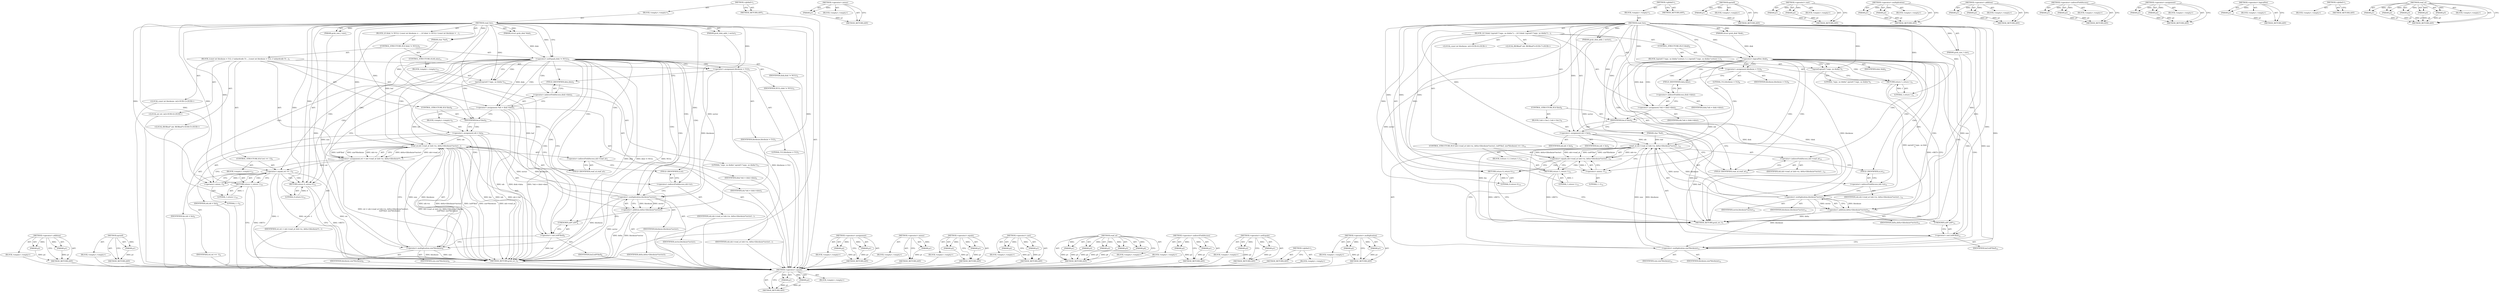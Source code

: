 digraph "read_at" {
vulnerable_124 [label=<(METHOD,&lt;operator&gt;.addition)>];
vulnerable_125 [label=<(PARAM,p1)>];
vulnerable_126 [label=<(PARAM,p2)>];
vulnerable_127 [label=<(BLOCK,&lt;empty&gt;,&lt;empty&gt;)>];
vulnerable_128 [label=<(METHOD_RETURN,ANY)>];
vulnerable_148 [label=<(METHOD,eprintf)>];
vulnerable_149 [label=<(PARAM,p1)>];
vulnerable_150 [label=<(BLOCK,&lt;empty&gt;,&lt;empty&gt;)>];
vulnerable_151 [label=<(METHOD_RETURN,ANY)>];
vulnerable_6 [label=<(METHOD,&lt;global&gt;)<SUB>1</SUB>>];
vulnerable_7 [label=<(BLOCK,&lt;empty&gt;,&lt;empty&gt;)<SUB>1</SUB>>];
vulnerable_8 [label=<(METHOD,read_foo)<SUB>1</SUB>>];
vulnerable_9 [label=<(PARAM,struct grub_disk *disk)<SUB>1</SUB>>];
vulnerable_10 [label=<(PARAM,grub_disk_addr_t sector)<SUB>1</SUB>>];
vulnerable_11 [label=<(PARAM,grub_size_t size)<SUB>1</SUB>>];
vulnerable_12 [label=<(PARAM,char *buf)<SUB>1</SUB>>];
vulnerable_13 [label=<(BLOCK,{
	if (disk != NULL) {
		const int blocksize = ...,{
	if (disk != NULL) {
		const int blocksize = ...)<SUB>1</SUB>>];
vulnerable_14 [label=<(CONTROL_STRUCTURE,IF,if (disk != NULL))<SUB>2</SUB>>];
vulnerable_15 [label=<(&lt;operator&gt;.notEquals,disk != NULL)<SUB>2</SUB>>];
vulnerable_16 [label=<(IDENTIFIER,disk,disk != NULL)<SUB>2</SUB>>];
vulnerable_17 [label=<(IDENTIFIER,NULL,disk != NULL)<SUB>2</SUB>>];
vulnerable_18 [label=<(BLOCK,{
		const int blocksize = 512; // unhardcode 51...,{
		const int blocksize = 512; // unhardcode 51...)<SUB>2</SUB>>];
vulnerable_19 [label="<(LOCAL,const int blocksize: int)<SUB>3</SUB>>"];
vulnerable_20 [label=<(&lt;operator&gt;.assignment,blocksize = 512)<SUB>3</SUB>>];
vulnerable_21 [label=<(IDENTIFIER,blocksize,blocksize = 512)<SUB>3</SUB>>];
vulnerable_22 [label=<(LITERAL,512,blocksize = 512)<SUB>3</SUB>>];
vulnerable_23 [label="<(LOCAL,int ret: int)<SUB>4</SUB>>"];
vulnerable_24 [label="<(LOCAL,RIOBind* iob: RIOBind*)<SUB>5</SUB>>"];
vulnerable_25 [label=<(&lt;operator&gt;.assignment,*iob = disk-&gt;data)<SUB>5</SUB>>];
vulnerable_26 [label=<(IDENTIFIER,iob,*iob = disk-&gt;data)<SUB>5</SUB>>];
vulnerable_27 [label=<(&lt;operator&gt;.indirectFieldAccess,disk-&gt;data)<SUB>5</SUB>>];
vulnerable_28 [label=<(IDENTIFIER,disk,*iob = disk-&gt;data)<SUB>5</SUB>>];
vulnerable_29 [label=<(FIELD_IDENTIFIER,data,data)<SUB>5</SUB>>];
vulnerable_30 [label=<(CONTROL_STRUCTURE,IF,if (bio))<SUB>6</SUB>>];
vulnerable_31 [label=<(IDENTIFIER,bio,if (bio))<SUB>6</SUB>>];
vulnerable_32 [label=<(BLOCK,&lt;empty&gt;,&lt;empty&gt;)<SUB>6</SUB>>];
vulnerable_33 [label=<(&lt;operator&gt;.assignment,iob = bio)<SUB>6</SUB>>];
vulnerable_34 [label=<(IDENTIFIER,iob,iob = bio)<SUB>6</SUB>>];
vulnerable_35 [label=<(IDENTIFIER,bio,iob = bio)<SUB>6</SUB>>];
vulnerable_36 [label=<(&lt;operator&gt;.assignment,ret = iob-&gt;read_at (iob-&gt;io, delta+(blocksize*s...)<SUB>7</SUB>>];
vulnerable_37 [label=<(IDENTIFIER,ret,ret = iob-&gt;read_at (iob-&gt;io, delta+(blocksize*s...)<SUB>7</SUB>>];
vulnerable_38 [label=<(read_at,iob-&gt;read_at (iob-&gt;io, delta+(blocksize*sector)...)<SUB>7</SUB>>];
vulnerable_39 [label=<(&lt;operator&gt;.indirectFieldAccess,iob-&gt;read_at)<SUB>7</SUB>>];
vulnerable_40 [label=<(IDENTIFIER,iob,iob-&gt;read_at (iob-&gt;io, delta+(blocksize*sector)...)<SUB>7</SUB>>];
vulnerable_41 [label=<(FIELD_IDENTIFIER,read_at,read_at)<SUB>7</SUB>>];
vulnerable_42 [label=<(&lt;operator&gt;.indirectFieldAccess,iob-&gt;io)<SUB>7</SUB>>];
vulnerable_43 [label=<(IDENTIFIER,iob,iob-&gt;read_at (iob-&gt;io, delta+(blocksize*sector)...)<SUB>7</SUB>>];
vulnerable_44 [label=<(FIELD_IDENTIFIER,io,io)<SUB>7</SUB>>];
vulnerable_45 [label=<(&lt;operator&gt;.addition,delta+(blocksize*sector))<SUB>7</SUB>>];
vulnerable_46 [label=<(IDENTIFIER,delta,delta+(blocksize*sector))<SUB>7</SUB>>];
vulnerable_47 [label=<(&lt;operator&gt;.multiplication,blocksize*sector)<SUB>7</SUB>>];
vulnerable_48 [label=<(IDENTIFIER,blocksize,blocksize*sector)<SUB>7</SUB>>];
vulnerable_49 [label=<(IDENTIFIER,sector,blocksize*sector)<SUB>7</SUB>>];
vulnerable_50 [label=<(&lt;operator&gt;.cast,(ut8*)buf)<SUB>8</SUB>>];
vulnerable_51 [label=<(UNKNOWN,ut8*,ut8*)<SUB>8</SUB>>];
vulnerable_52 [label=<(IDENTIFIER,buf,(ut8*)buf)<SUB>8</SUB>>];
vulnerable_53 [label=<(&lt;operator&gt;.multiplication,size*blocksize)<SUB>8</SUB>>];
vulnerable_54 [label=<(IDENTIFIER,size,size*blocksize)<SUB>8</SUB>>];
vulnerable_55 [label=<(IDENTIFIER,blocksize,size*blocksize)<SUB>8</SUB>>];
vulnerable_56 [label=<(CONTROL_STRUCTURE,IF,if (ret == -1))<SUB>9</SUB>>];
vulnerable_57 [label=<(&lt;operator&gt;.equals,ret == -1)<SUB>9</SUB>>];
vulnerable_58 [label=<(IDENTIFIER,ret,ret == -1)<SUB>9</SUB>>];
vulnerable_59 [label=<(&lt;operator&gt;.minus,-1)<SUB>9</SUB>>];
vulnerable_60 [label=<(LITERAL,1,-1)<SUB>9</SUB>>];
vulnerable_61 [label=<(BLOCK,&lt;empty&gt;,&lt;empty&gt;)<SUB>10</SUB>>];
vulnerable_62 [label=<(RETURN,return 1;,return 1;)<SUB>10</SUB>>];
vulnerable_63 [label=<(LITERAL,1,return 1;)<SUB>10</SUB>>];
vulnerable_64 [label=<(CONTROL_STRUCTURE,ELSE,else)<SUB>11</SUB>>];
vulnerable_65 [label=<(BLOCK,&lt;empty&gt;,&lt;empty&gt;)<SUB>11</SUB>>];
vulnerable_66 [label=<(eprintf,eprintf (&quot;oops. no disk\n&quot;))<SUB>11</SUB>>];
vulnerable_67 [label=<(LITERAL,&quot;oops. no disk\n&quot;,eprintf (&quot;oops. no disk\n&quot;))<SUB>11</SUB>>];
vulnerable_68 [label=<(RETURN,return 0;,return 0;)<SUB>12</SUB>>];
vulnerable_69 [label=<(LITERAL,0,return 0;)<SUB>12</SUB>>];
vulnerable_70 [label=<(METHOD_RETURN,grub_err_t)<SUB>1</SUB>>];
vulnerable_72 [label=<(METHOD_RETURN,ANY)<SUB>1</SUB>>];
vulnerable_106 [label=<(METHOD,&lt;operator&gt;.assignment)>];
vulnerable_107 [label=<(PARAM,p1)>];
vulnerable_108 [label=<(PARAM,p2)>];
vulnerable_109 [label=<(BLOCK,&lt;empty&gt;,&lt;empty&gt;)>];
vulnerable_110 [label=<(METHOD_RETURN,ANY)>];
vulnerable_144 [label=<(METHOD,&lt;operator&gt;.minus)>];
vulnerable_145 [label=<(PARAM,p1)>];
vulnerable_146 [label=<(BLOCK,&lt;empty&gt;,&lt;empty&gt;)>];
vulnerable_147 [label=<(METHOD_RETURN,ANY)>];
vulnerable_139 [label=<(METHOD,&lt;operator&gt;.equals)>];
vulnerable_140 [label=<(PARAM,p1)>];
vulnerable_141 [label=<(PARAM,p2)>];
vulnerable_142 [label=<(BLOCK,&lt;empty&gt;,&lt;empty&gt;)>];
vulnerable_143 [label=<(METHOD_RETURN,ANY)>];
vulnerable_134 [label=<(METHOD,&lt;operator&gt;.cast)>];
vulnerable_135 [label=<(PARAM,p1)>];
vulnerable_136 [label=<(PARAM,p2)>];
vulnerable_137 [label=<(BLOCK,&lt;empty&gt;,&lt;empty&gt;)>];
vulnerable_138 [label=<(METHOD_RETURN,ANY)>];
vulnerable_116 [label=<(METHOD,read_at)>];
vulnerable_117 [label=<(PARAM,p1)>];
vulnerable_118 [label=<(PARAM,p2)>];
vulnerable_119 [label=<(PARAM,p3)>];
vulnerable_120 [label=<(PARAM,p4)>];
vulnerable_121 [label=<(PARAM,p5)>];
vulnerable_122 [label=<(BLOCK,&lt;empty&gt;,&lt;empty&gt;)>];
vulnerable_123 [label=<(METHOD_RETURN,ANY)>];
vulnerable_111 [label=<(METHOD,&lt;operator&gt;.indirectFieldAccess)>];
vulnerable_112 [label=<(PARAM,p1)>];
vulnerable_113 [label=<(PARAM,p2)>];
vulnerable_114 [label=<(BLOCK,&lt;empty&gt;,&lt;empty&gt;)>];
vulnerable_115 [label=<(METHOD_RETURN,ANY)>];
vulnerable_101 [label=<(METHOD,&lt;operator&gt;.notEquals)>];
vulnerable_102 [label=<(PARAM,p1)>];
vulnerable_103 [label=<(PARAM,p2)>];
vulnerable_104 [label=<(BLOCK,&lt;empty&gt;,&lt;empty&gt;)>];
vulnerable_105 [label=<(METHOD_RETURN,ANY)>];
vulnerable_95 [label=<(METHOD,&lt;global&gt;)<SUB>1</SUB>>];
vulnerable_96 [label=<(BLOCK,&lt;empty&gt;,&lt;empty&gt;)>];
vulnerable_97 [label=<(METHOD_RETURN,ANY)>];
vulnerable_129 [label=<(METHOD,&lt;operator&gt;.multiplication)>];
vulnerable_130 [label=<(PARAM,p1)>];
vulnerable_131 [label=<(PARAM,p2)>];
vulnerable_132 [label=<(BLOCK,&lt;empty&gt;,&lt;empty&gt;)>];
vulnerable_133 [label=<(METHOD_RETURN,ANY)>];
fixed_114 [label=<(METHOD,&lt;operator&gt;.equals)>];
fixed_115 [label=<(PARAM,p1)>];
fixed_116 [label=<(PARAM,p2)>];
fixed_117 [label=<(BLOCK,&lt;empty&gt;,&lt;empty&gt;)>];
fixed_118 [label=<(METHOD_RETURN,ANY)>];
fixed_142 [label=<(METHOD,&lt;operator&gt;.minus)>];
fixed_143 [label=<(PARAM,p1)>];
fixed_144 [label=<(BLOCK,&lt;empty&gt;,&lt;empty&gt;)>];
fixed_145 [label=<(METHOD_RETURN,ANY)>];
fixed_6 [label=<(METHOD,&lt;global&gt;)<SUB>1</SUB>>];
fixed_7 [label=<(BLOCK,&lt;empty&gt;,&lt;empty&gt;)<SUB>1</SUB>>];
fixed_8 [label=<(METHOD,read_foo)<SUB>1</SUB>>];
fixed_9 [label=<(PARAM,struct grub_disk *disk)<SUB>1</SUB>>];
fixed_10 [label=<(PARAM,grub_disk_addr_t sector)<SUB>1</SUB>>];
fixed_11 [label=<(PARAM,grub_size_t size)<SUB>1</SUB>>];
fixed_12 [label=<(PARAM,char *buf)<SUB>1</SUB>>];
fixed_13 [label=<(BLOCK,{
	if (!disk) {
		eprintf (&quot;oops. no disk\n&quot;);
...,{
	if (!disk) {
		eprintf (&quot;oops. no disk\n&quot;);
...)<SUB>1</SUB>>];
fixed_14 [label=<(CONTROL_STRUCTURE,IF,if (!disk))<SUB>2</SUB>>];
fixed_15 [label=<(&lt;operator&gt;.logicalNot,!disk)<SUB>2</SUB>>];
fixed_16 [label=<(IDENTIFIER,disk,!disk)<SUB>2</SUB>>];
fixed_17 [label=<(BLOCK,{
		eprintf (&quot;oops. no disk\n&quot;);
		return 1;
	},{
		eprintf (&quot;oops. no disk\n&quot;);
		return 1;
	})<SUB>2</SUB>>];
fixed_18 [label=<(eprintf,eprintf (&quot;oops. no disk\n&quot;))<SUB>3</SUB>>];
fixed_19 [label=<(LITERAL,&quot;oops. no disk\n&quot;,eprintf (&quot;oops. no disk\n&quot;))<SUB>3</SUB>>];
fixed_20 [label=<(RETURN,return 1;,return 1;)<SUB>4</SUB>>];
fixed_21 [label=<(LITERAL,1,return 1;)<SUB>4</SUB>>];
fixed_22 [label="<(LOCAL,const int blocksize: int)<SUB>6</SUB>>"];
fixed_23 [label=<(&lt;operator&gt;.assignment,blocksize = 512)<SUB>6</SUB>>];
fixed_24 [label=<(IDENTIFIER,blocksize,blocksize = 512)<SUB>6</SUB>>];
fixed_25 [label=<(LITERAL,512,blocksize = 512)<SUB>6</SUB>>];
fixed_26 [label="<(LOCAL,RIOBind* iob: RIOBind*)<SUB>7</SUB>>"];
fixed_27 [label=<(&lt;operator&gt;.assignment,*iob = disk-&gt;data)<SUB>7</SUB>>];
fixed_28 [label=<(IDENTIFIER,iob,*iob = disk-&gt;data)<SUB>7</SUB>>];
fixed_29 [label=<(&lt;operator&gt;.indirectFieldAccess,disk-&gt;data)<SUB>7</SUB>>];
fixed_30 [label=<(IDENTIFIER,disk,*iob = disk-&gt;data)<SUB>7</SUB>>];
fixed_31 [label=<(FIELD_IDENTIFIER,data,data)<SUB>7</SUB>>];
fixed_32 [label=<(CONTROL_STRUCTURE,IF,if (bio))<SUB>8</SUB>>];
fixed_33 [label=<(IDENTIFIER,bio,if (bio))<SUB>8</SUB>>];
fixed_34 [label=<(BLOCK,{
		iob = bio;
	},{
		iob = bio;
	})<SUB>8</SUB>>];
fixed_35 [label=<(&lt;operator&gt;.assignment,iob = bio)<SUB>9</SUB>>];
fixed_36 [label=<(IDENTIFIER,iob,iob = bio)<SUB>9</SUB>>];
fixed_37 [label=<(IDENTIFIER,bio,iob = bio)<SUB>9</SUB>>];
fixed_38 [label=<(CONTROL_STRUCTURE,IF,if (iob-&gt;read_at (iob-&gt;io, delta+(blocksize*sector), (ut8*)buf, size*blocksize) == -1))<SUB>12</SUB>>];
fixed_39 [label=<(&lt;operator&gt;.equals,iob-&gt;read_at (iob-&gt;io, delta+(blocksize*sector)...)<SUB>12</SUB>>];
fixed_40 [label=<(read_at,iob-&gt;read_at (iob-&gt;io, delta+(blocksize*sector)...)<SUB>12</SUB>>];
fixed_41 [label=<(&lt;operator&gt;.indirectFieldAccess,iob-&gt;read_at)<SUB>12</SUB>>];
fixed_42 [label=<(IDENTIFIER,iob,iob-&gt;read_at (iob-&gt;io, delta+(blocksize*sector)...)<SUB>12</SUB>>];
fixed_43 [label=<(FIELD_IDENTIFIER,read_at,read_at)<SUB>12</SUB>>];
fixed_44 [label=<(&lt;operator&gt;.indirectFieldAccess,iob-&gt;io)<SUB>12</SUB>>];
fixed_45 [label=<(IDENTIFIER,iob,iob-&gt;read_at (iob-&gt;io, delta+(blocksize*sector)...)<SUB>12</SUB>>];
fixed_46 [label=<(FIELD_IDENTIFIER,io,io)<SUB>12</SUB>>];
fixed_47 [label=<(&lt;operator&gt;.addition,delta+(blocksize*sector))<SUB>12</SUB>>];
fixed_48 [label=<(IDENTIFIER,delta,delta+(blocksize*sector))<SUB>12</SUB>>];
fixed_49 [label=<(&lt;operator&gt;.multiplication,blocksize*sector)<SUB>12</SUB>>];
fixed_50 [label=<(IDENTIFIER,blocksize,blocksize*sector)<SUB>12</SUB>>];
fixed_51 [label=<(IDENTIFIER,sector,blocksize*sector)<SUB>12</SUB>>];
fixed_52 [label=<(&lt;operator&gt;.cast,(ut8*)buf)<SUB>12</SUB>>];
fixed_53 [label=<(UNKNOWN,ut8*,ut8*)<SUB>12</SUB>>];
fixed_54 [label=<(IDENTIFIER,buf,(ut8*)buf)<SUB>12</SUB>>];
fixed_55 [label=<(&lt;operator&gt;.multiplication,size*blocksize)<SUB>12</SUB>>];
fixed_56 [label=<(IDENTIFIER,size,size*blocksize)<SUB>12</SUB>>];
fixed_57 [label=<(IDENTIFIER,blocksize,size*blocksize)<SUB>12</SUB>>];
fixed_58 [label=<(&lt;operator&gt;.minus,-1)<SUB>12</SUB>>];
fixed_59 [label=<(LITERAL,1,-1)<SUB>12</SUB>>];
fixed_60 [label=<(BLOCK,{
		return 1;
	},{
		return 1;
	})<SUB>12</SUB>>];
fixed_61 [label=<(RETURN,return 1;,return 1;)<SUB>13</SUB>>];
fixed_62 [label=<(LITERAL,1,return 1;)<SUB>13</SUB>>];
fixed_63 [label=<(RETURN,return 0;,return 0;)<SUB>15</SUB>>];
fixed_64 [label=<(LITERAL,0,return 0;)<SUB>15</SUB>>];
fixed_65 [label=<(METHOD_RETURN,grub_err_t)<SUB>1</SUB>>];
fixed_67 [label=<(METHOD_RETURN,ANY)<SUB>1</SUB>>];
fixed_100 [label=<(METHOD,eprintf)>];
fixed_101 [label=<(PARAM,p1)>];
fixed_102 [label=<(BLOCK,&lt;empty&gt;,&lt;empty&gt;)>];
fixed_103 [label=<(METHOD_RETURN,ANY)>];
fixed_137 [label=<(METHOD,&lt;operator&gt;.cast)>];
fixed_138 [label=<(PARAM,p1)>];
fixed_139 [label=<(PARAM,p2)>];
fixed_140 [label=<(BLOCK,&lt;empty&gt;,&lt;empty&gt;)>];
fixed_141 [label=<(METHOD_RETURN,ANY)>];
fixed_132 [label=<(METHOD,&lt;operator&gt;.multiplication)>];
fixed_133 [label=<(PARAM,p1)>];
fixed_134 [label=<(PARAM,p2)>];
fixed_135 [label=<(BLOCK,&lt;empty&gt;,&lt;empty&gt;)>];
fixed_136 [label=<(METHOD_RETURN,ANY)>];
fixed_127 [label=<(METHOD,&lt;operator&gt;.addition)>];
fixed_128 [label=<(PARAM,p1)>];
fixed_129 [label=<(PARAM,p2)>];
fixed_130 [label=<(BLOCK,&lt;empty&gt;,&lt;empty&gt;)>];
fixed_131 [label=<(METHOD_RETURN,ANY)>];
fixed_109 [label=<(METHOD,&lt;operator&gt;.indirectFieldAccess)>];
fixed_110 [label=<(PARAM,p1)>];
fixed_111 [label=<(PARAM,p2)>];
fixed_112 [label=<(BLOCK,&lt;empty&gt;,&lt;empty&gt;)>];
fixed_113 [label=<(METHOD_RETURN,ANY)>];
fixed_104 [label=<(METHOD,&lt;operator&gt;.assignment)>];
fixed_105 [label=<(PARAM,p1)>];
fixed_106 [label=<(PARAM,p2)>];
fixed_107 [label=<(BLOCK,&lt;empty&gt;,&lt;empty&gt;)>];
fixed_108 [label=<(METHOD_RETURN,ANY)>];
fixed_96 [label=<(METHOD,&lt;operator&gt;.logicalNot)>];
fixed_97 [label=<(PARAM,p1)>];
fixed_98 [label=<(BLOCK,&lt;empty&gt;,&lt;empty&gt;)>];
fixed_99 [label=<(METHOD_RETURN,ANY)>];
fixed_90 [label=<(METHOD,&lt;global&gt;)<SUB>1</SUB>>];
fixed_91 [label=<(BLOCK,&lt;empty&gt;,&lt;empty&gt;)>];
fixed_92 [label=<(METHOD_RETURN,ANY)>];
fixed_119 [label=<(METHOD,read_at)>];
fixed_120 [label=<(PARAM,p1)>];
fixed_121 [label=<(PARAM,p2)>];
fixed_122 [label=<(PARAM,p3)>];
fixed_123 [label=<(PARAM,p4)>];
fixed_124 [label=<(PARAM,p5)>];
fixed_125 [label=<(BLOCK,&lt;empty&gt;,&lt;empty&gt;)>];
fixed_126 [label=<(METHOD_RETURN,ANY)>];
vulnerable_124 -> vulnerable_125  [key=0, label="AST: "];
vulnerable_124 -> vulnerable_125  [key=1, label="DDG: "];
vulnerable_124 -> vulnerable_127  [key=0, label="AST: "];
vulnerable_124 -> vulnerable_126  [key=0, label="AST: "];
vulnerable_124 -> vulnerable_126  [key=1, label="DDG: "];
vulnerable_124 -> vulnerable_128  [key=0, label="AST: "];
vulnerable_124 -> vulnerable_128  [key=1, label="CFG: "];
vulnerable_125 -> vulnerable_128  [key=0, label="DDG: p1"];
vulnerable_126 -> vulnerable_128  [key=0, label="DDG: p2"];
vulnerable_127 -> fixed_114  [key=0];
vulnerable_128 -> fixed_114  [key=0];
vulnerable_148 -> vulnerable_149  [key=0, label="AST: "];
vulnerable_148 -> vulnerable_149  [key=1, label="DDG: "];
vulnerable_148 -> vulnerable_150  [key=0, label="AST: "];
vulnerable_148 -> vulnerable_151  [key=0, label="AST: "];
vulnerable_148 -> vulnerable_151  [key=1, label="CFG: "];
vulnerable_149 -> vulnerable_151  [key=0, label="DDG: p1"];
vulnerable_150 -> fixed_114  [key=0];
vulnerable_151 -> fixed_114  [key=0];
vulnerable_6 -> vulnerable_7  [key=0, label="AST: "];
vulnerable_6 -> vulnerable_72  [key=0, label="AST: "];
vulnerable_6 -> vulnerable_72  [key=1, label="CFG: "];
vulnerable_7 -> vulnerable_8  [key=0, label="AST: "];
vulnerable_8 -> vulnerable_9  [key=0, label="AST: "];
vulnerable_8 -> vulnerable_9  [key=1, label="DDG: "];
vulnerable_8 -> vulnerable_10  [key=0, label="AST: "];
vulnerable_8 -> vulnerable_10  [key=1, label="DDG: "];
vulnerable_8 -> vulnerable_11  [key=0, label="AST: "];
vulnerable_8 -> vulnerable_11  [key=1, label="DDG: "];
vulnerable_8 -> vulnerable_12  [key=0, label="AST: "];
vulnerable_8 -> vulnerable_12  [key=1, label="DDG: "];
vulnerable_8 -> vulnerable_13  [key=0, label="AST: "];
vulnerable_8 -> vulnerable_70  [key=0, label="AST: "];
vulnerable_8 -> vulnerable_15  [key=0, label="CFG: "];
vulnerable_8 -> vulnerable_15  [key=1, label="DDG: "];
vulnerable_8 -> vulnerable_68  [key=0, label="DDG: "];
vulnerable_8 -> vulnerable_69  [key=0, label="DDG: "];
vulnerable_8 -> vulnerable_20  [key=0, label="DDG: "];
vulnerable_8 -> vulnerable_31  [key=0, label="DDG: "];
vulnerable_8 -> vulnerable_33  [key=0, label="DDG: "];
vulnerable_8 -> vulnerable_38  [key=0, label="DDG: "];
vulnerable_8 -> vulnerable_57  [key=0, label="DDG: "];
vulnerable_8 -> vulnerable_62  [key=0, label="DDG: "];
vulnerable_8 -> vulnerable_66  [key=0, label="DDG: "];
vulnerable_8 -> vulnerable_45  [key=0, label="DDG: "];
vulnerable_8 -> vulnerable_50  [key=0, label="DDG: "];
vulnerable_8 -> vulnerable_53  [key=0, label="DDG: "];
vulnerable_8 -> vulnerable_59  [key=0, label="DDG: "];
vulnerable_8 -> vulnerable_63  [key=0, label="DDG: "];
vulnerable_8 -> vulnerable_47  [key=0, label="DDG: "];
vulnerable_9 -> vulnerable_15  [key=0, label="DDG: disk"];
vulnerable_10 -> vulnerable_47  [key=0, label="DDG: sector"];
vulnerable_11 -> vulnerable_53  [key=0, label="DDG: size"];
vulnerable_12 -> vulnerable_38  [key=0, label="DDG: buf"];
vulnerable_12 -> vulnerable_50  [key=0, label="DDG: buf"];
vulnerable_13 -> vulnerable_14  [key=0, label="AST: "];
vulnerable_13 -> vulnerable_68  [key=0, label="AST: "];
vulnerable_14 -> vulnerable_15  [key=0, label="AST: "];
vulnerable_14 -> vulnerable_18  [key=0, label="AST: "];
vulnerable_14 -> vulnerable_64  [key=0, label="AST: "];
vulnerable_15 -> vulnerable_16  [key=0, label="AST: "];
vulnerable_15 -> vulnerable_17  [key=0, label="AST: "];
vulnerable_15 -> vulnerable_20  [key=0, label="CFG: "];
vulnerable_15 -> vulnerable_20  [key=1, label="CDG: "];
vulnerable_15 -> vulnerable_66  [key=0, label="CFG: "];
vulnerable_15 -> vulnerable_66  [key=1, label="CDG: "];
vulnerable_15 -> vulnerable_70  [key=0, label="DDG: disk"];
vulnerable_15 -> vulnerable_70  [key=1, label="DDG: disk != NULL"];
vulnerable_15 -> vulnerable_70  [key=2, label="DDG: NULL"];
vulnerable_15 -> vulnerable_25  [key=0, label="DDG: disk"];
vulnerable_15 -> vulnerable_25  [key=1, label="CDG: "];
vulnerable_15 -> vulnerable_47  [key=0, label="CDG: "];
vulnerable_15 -> vulnerable_68  [key=0, label="CDG: "];
vulnerable_15 -> vulnerable_42  [key=0, label="CDG: "];
vulnerable_15 -> vulnerable_51  [key=0, label="CDG: "];
vulnerable_15 -> vulnerable_57  [key=0, label="CDG: "];
vulnerable_15 -> vulnerable_36  [key=0, label="CDG: "];
vulnerable_15 -> vulnerable_53  [key=0, label="CDG: "];
vulnerable_15 -> vulnerable_38  [key=0, label="CDG: "];
vulnerable_15 -> vulnerable_41  [key=0, label="CDG: "];
vulnerable_15 -> vulnerable_45  [key=0, label="CDG: "];
vulnerable_15 -> vulnerable_27  [key=0, label="CDG: "];
vulnerable_15 -> vulnerable_29  [key=0, label="CDG: "];
vulnerable_15 -> vulnerable_50  [key=0, label="CDG: "];
vulnerable_15 -> vulnerable_59  [key=0, label="CDG: "];
vulnerable_15 -> vulnerable_44  [key=0, label="CDG: "];
vulnerable_15 -> vulnerable_39  [key=0, label="CDG: "];
vulnerable_15 -> vulnerable_31  [key=0, label="CDG: "];
vulnerable_16 -> fixed_114  [key=0];
vulnerable_17 -> fixed_114  [key=0];
vulnerable_18 -> vulnerable_19  [key=0, label="AST: "];
vulnerable_18 -> vulnerable_20  [key=0, label="AST: "];
vulnerable_18 -> vulnerable_23  [key=0, label="AST: "];
vulnerable_18 -> vulnerable_24  [key=0, label="AST: "];
vulnerable_18 -> vulnerable_25  [key=0, label="AST: "];
vulnerable_18 -> vulnerable_30  [key=0, label="AST: "];
vulnerable_18 -> vulnerable_36  [key=0, label="AST: "];
vulnerable_18 -> vulnerable_56  [key=0, label="AST: "];
vulnerable_19 -> fixed_114  [key=0];
vulnerable_20 -> vulnerable_21  [key=0, label="AST: "];
vulnerable_20 -> vulnerable_22  [key=0, label="AST: "];
vulnerable_20 -> vulnerable_29  [key=0, label="CFG: "];
vulnerable_20 -> vulnerable_70  [key=0, label="DDG: blocksize = 512"];
vulnerable_20 -> vulnerable_47  [key=0, label="DDG: blocksize"];
vulnerable_21 -> fixed_114  [key=0];
vulnerable_22 -> fixed_114  [key=0];
vulnerable_23 -> fixed_114  [key=0];
vulnerable_24 -> fixed_114  [key=0];
vulnerable_25 -> vulnerable_26  [key=0, label="AST: "];
vulnerable_25 -> vulnerable_27  [key=0, label="AST: "];
vulnerable_25 -> vulnerable_31  [key=0, label="CFG: "];
vulnerable_25 -> vulnerable_70  [key=0, label="DDG: iob"];
vulnerable_25 -> vulnerable_70  [key=1, label="DDG: disk-&gt;data"];
vulnerable_25 -> vulnerable_70  [key=2, label="DDG: *iob = disk-&gt;data"];
vulnerable_25 -> vulnerable_38  [key=0, label="DDG: iob"];
vulnerable_26 -> fixed_114  [key=0];
vulnerable_27 -> vulnerable_28  [key=0, label="AST: "];
vulnerable_27 -> vulnerable_29  [key=0, label="AST: "];
vulnerable_27 -> vulnerable_25  [key=0, label="CFG: "];
vulnerable_28 -> fixed_114  [key=0];
vulnerable_29 -> vulnerable_27  [key=0, label="CFG: "];
vulnerable_30 -> vulnerable_31  [key=0, label="AST: "];
vulnerable_30 -> vulnerable_32  [key=0, label="AST: "];
vulnerable_31 -> vulnerable_33  [key=0, label="CFG: "];
vulnerable_31 -> vulnerable_33  [key=1, label="CDG: "];
vulnerable_31 -> vulnerable_41  [key=0, label="CFG: "];
vulnerable_32 -> vulnerable_33  [key=0, label="AST: "];
vulnerable_33 -> vulnerable_34  [key=0, label="AST: "];
vulnerable_33 -> vulnerable_35  [key=0, label="AST: "];
vulnerable_33 -> vulnerable_41  [key=0, label="CFG: "];
vulnerable_33 -> vulnerable_70  [key=0, label="DDG: iob"];
vulnerable_33 -> vulnerable_70  [key=1, label="DDG: iob = bio"];
vulnerable_33 -> vulnerable_70  [key=2, label="DDG: bio"];
vulnerable_33 -> vulnerable_38  [key=0, label="DDG: iob"];
vulnerable_34 -> fixed_114  [key=0];
vulnerable_35 -> fixed_114  [key=0];
vulnerable_36 -> vulnerable_37  [key=0, label="AST: "];
vulnerable_36 -> vulnerable_38  [key=0, label="AST: "];
vulnerable_36 -> vulnerable_59  [key=0, label="CFG: "];
vulnerable_36 -> vulnerable_70  [key=0, label="DDG: iob-&gt;read_at (iob-&gt;io, delta+(blocksize*sector),
			(ut8*)buf, size*blocksize)"];
vulnerable_36 -> vulnerable_70  [key=1, label="DDG: ret = iob-&gt;read_at (iob-&gt;io, delta+(blocksize*sector),
			(ut8*)buf, size*blocksize)"];
vulnerable_36 -> vulnerable_57  [key=0, label="DDG: ret"];
vulnerable_37 -> fixed_114  [key=0];
vulnerable_38 -> vulnerable_39  [key=0, label="AST: "];
vulnerable_38 -> vulnerable_42  [key=0, label="AST: "];
vulnerable_38 -> vulnerable_45  [key=0, label="AST: "];
vulnerable_38 -> vulnerable_50  [key=0, label="AST: "];
vulnerable_38 -> vulnerable_53  [key=0, label="AST: "];
vulnerable_38 -> vulnerable_36  [key=0, label="CFG: "];
vulnerable_38 -> vulnerable_36  [key=1, label="DDG: delta+(blocksize*sector)"];
vulnerable_38 -> vulnerable_36  [key=2, label="DDG: iob-&gt;read_at"];
vulnerable_38 -> vulnerable_36  [key=3, label="DDG: (ut8*)buf"];
vulnerable_38 -> vulnerable_36  [key=4, label="DDG: size*blocksize"];
vulnerable_38 -> vulnerable_36  [key=5, label="DDG: iob-&gt;io"];
vulnerable_38 -> vulnerable_70  [key=0, label="DDG: iob-&gt;read_at"];
vulnerable_38 -> vulnerable_70  [key=1, label="DDG: iob-&gt;io"];
vulnerable_38 -> vulnerable_70  [key=2, label="DDG: delta+(blocksize*sector)"];
vulnerable_38 -> vulnerable_70  [key=3, label="DDG: (ut8*)buf"];
vulnerable_38 -> vulnerable_70  [key=4, label="DDG: size*blocksize"];
vulnerable_39 -> vulnerable_40  [key=0, label="AST: "];
vulnerable_39 -> vulnerable_41  [key=0, label="AST: "];
vulnerable_39 -> vulnerable_44  [key=0, label="CFG: "];
vulnerable_40 -> fixed_114  [key=0];
vulnerable_41 -> vulnerable_39  [key=0, label="CFG: "];
vulnerable_42 -> vulnerable_43  [key=0, label="AST: "];
vulnerable_42 -> vulnerable_44  [key=0, label="AST: "];
vulnerable_42 -> vulnerable_47  [key=0, label="CFG: "];
vulnerable_43 -> fixed_114  [key=0];
vulnerable_44 -> vulnerable_42  [key=0, label="CFG: "];
vulnerable_45 -> vulnerable_46  [key=0, label="AST: "];
vulnerable_45 -> vulnerable_47  [key=0, label="AST: "];
vulnerable_45 -> vulnerable_51  [key=0, label="CFG: "];
vulnerable_45 -> vulnerable_70  [key=0, label="DDG: blocksize*sector"];
vulnerable_45 -> vulnerable_70  [key=1, label="DDG: delta"];
vulnerable_46 -> fixed_114  [key=0];
vulnerable_47 -> vulnerable_48  [key=0, label="AST: "];
vulnerable_47 -> vulnerable_49  [key=0, label="AST: "];
vulnerable_47 -> vulnerable_45  [key=0, label="CFG: "];
vulnerable_47 -> vulnerable_45  [key=1, label="DDG: blocksize"];
vulnerable_47 -> vulnerable_45  [key=2, label="DDG: sector"];
vulnerable_47 -> vulnerable_70  [key=0, label="DDG: sector"];
vulnerable_47 -> vulnerable_38  [key=0, label="DDG: blocksize"];
vulnerable_47 -> vulnerable_38  [key=1, label="DDG: sector"];
vulnerable_47 -> vulnerable_53  [key=0, label="DDG: blocksize"];
vulnerable_48 -> fixed_114  [key=0];
vulnerable_49 -> fixed_114  [key=0];
vulnerable_50 -> vulnerable_51  [key=0, label="AST: "];
vulnerable_50 -> vulnerable_52  [key=0, label="AST: "];
vulnerable_50 -> vulnerable_53  [key=0, label="CFG: "];
vulnerable_50 -> vulnerable_70  [key=0, label="DDG: buf"];
vulnerable_51 -> vulnerable_50  [key=0, label="CFG: "];
vulnerable_52 -> fixed_114  [key=0];
vulnerable_53 -> vulnerable_54  [key=0, label="AST: "];
vulnerable_53 -> vulnerable_55  [key=0, label="AST: "];
vulnerable_53 -> vulnerable_38  [key=0, label="CFG: "];
vulnerable_53 -> vulnerable_38  [key=1, label="DDG: size"];
vulnerable_53 -> vulnerable_38  [key=2, label="DDG: blocksize"];
vulnerable_53 -> vulnerable_70  [key=0, label="DDG: size"];
vulnerable_53 -> vulnerable_70  [key=1, label="DDG: blocksize"];
vulnerable_54 -> fixed_114  [key=0];
vulnerable_55 -> fixed_114  [key=0];
vulnerable_56 -> vulnerable_57  [key=0, label="AST: "];
vulnerable_56 -> vulnerable_61  [key=0, label="AST: "];
vulnerable_57 -> vulnerable_58  [key=0, label="AST: "];
vulnerable_57 -> vulnerable_59  [key=0, label="AST: "];
vulnerable_57 -> vulnerable_62  [key=0, label="CFG: "];
vulnerable_57 -> vulnerable_62  [key=1, label="CDG: "];
vulnerable_57 -> vulnerable_68  [key=0, label="CFG: "];
vulnerable_57 -> vulnerable_68  [key=1, label="CDG: "];
vulnerable_57 -> vulnerable_70  [key=0, label="DDG: ret"];
vulnerable_57 -> vulnerable_70  [key=1, label="DDG: -1"];
vulnerable_57 -> vulnerable_70  [key=2, label="DDG: ret == -1"];
vulnerable_58 -> fixed_114  [key=0];
vulnerable_59 -> vulnerable_60  [key=0, label="AST: "];
vulnerable_59 -> vulnerable_57  [key=0, label="CFG: "];
vulnerable_59 -> vulnerable_57  [key=1, label="DDG: 1"];
vulnerable_60 -> fixed_114  [key=0];
vulnerable_61 -> vulnerable_62  [key=0, label="AST: "];
vulnerable_62 -> vulnerable_63  [key=0, label="AST: "];
vulnerable_62 -> vulnerable_70  [key=0, label="CFG: "];
vulnerable_62 -> vulnerable_70  [key=1, label="DDG: &lt;RET&gt;"];
vulnerable_63 -> vulnerable_62  [key=0, label="DDG: 1"];
vulnerable_64 -> vulnerable_65  [key=0, label="AST: "];
vulnerable_65 -> vulnerable_66  [key=0, label="AST: "];
vulnerable_66 -> vulnerable_67  [key=0, label="AST: "];
vulnerable_66 -> vulnerable_68  [key=0, label="CFG: "];
vulnerable_67 -> fixed_114  [key=0];
vulnerable_68 -> vulnerable_69  [key=0, label="AST: "];
vulnerable_68 -> vulnerable_70  [key=0, label="CFG: "];
vulnerable_68 -> vulnerable_70  [key=1, label="DDG: &lt;RET&gt;"];
vulnerable_69 -> vulnerable_68  [key=0, label="DDG: 0"];
vulnerable_70 -> fixed_114  [key=0];
vulnerable_72 -> fixed_114  [key=0];
vulnerable_106 -> vulnerable_107  [key=0, label="AST: "];
vulnerable_106 -> vulnerable_107  [key=1, label="DDG: "];
vulnerable_106 -> vulnerable_109  [key=0, label="AST: "];
vulnerable_106 -> vulnerable_108  [key=0, label="AST: "];
vulnerable_106 -> vulnerable_108  [key=1, label="DDG: "];
vulnerable_106 -> vulnerable_110  [key=0, label="AST: "];
vulnerable_106 -> vulnerable_110  [key=1, label="CFG: "];
vulnerable_107 -> vulnerable_110  [key=0, label="DDG: p1"];
vulnerable_108 -> vulnerable_110  [key=0, label="DDG: p2"];
vulnerable_109 -> fixed_114  [key=0];
vulnerable_110 -> fixed_114  [key=0];
vulnerable_144 -> vulnerable_145  [key=0, label="AST: "];
vulnerable_144 -> vulnerable_145  [key=1, label="DDG: "];
vulnerable_144 -> vulnerable_146  [key=0, label="AST: "];
vulnerable_144 -> vulnerable_147  [key=0, label="AST: "];
vulnerable_144 -> vulnerable_147  [key=1, label="CFG: "];
vulnerable_145 -> vulnerable_147  [key=0, label="DDG: p1"];
vulnerable_146 -> fixed_114  [key=0];
vulnerable_147 -> fixed_114  [key=0];
vulnerable_139 -> vulnerable_140  [key=0, label="AST: "];
vulnerable_139 -> vulnerable_140  [key=1, label="DDG: "];
vulnerable_139 -> vulnerable_142  [key=0, label="AST: "];
vulnerable_139 -> vulnerable_141  [key=0, label="AST: "];
vulnerable_139 -> vulnerable_141  [key=1, label="DDG: "];
vulnerable_139 -> vulnerable_143  [key=0, label="AST: "];
vulnerable_139 -> vulnerable_143  [key=1, label="CFG: "];
vulnerable_140 -> vulnerable_143  [key=0, label="DDG: p1"];
vulnerable_141 -> vulnerable_143  [key=0, label="DDG: p2"];
vulnerable_142 -> fixed_114  [key=0];
vulnerable_143 -> fixed_114  [key=0];
vulnerable_134 -> vulnerable_135  [key=0, label="AST: "];
vulnerable_134 -> vulnerable_135  [key=1, label="DDG: "];
vulnerable_134 -> vulnerable_137  [key=0, label="AST: "];
vulnerable_134 -> vulnerable_136  [key=0, label="AST: "];
vulnerable_134 -> vulnerable_136  [key=1, label="DDG: "];
vulnerable_134 -> vulnerable_138  [key=0, label="AST: "];
vulnerable_134 -> vulnerable_138  [key=1, label="CFG: "];
vulnerable_135 -> vulnerable_138  [key=0, label="DDG: p1"];
vulnerable_136 -> vulnerable_138  [key=0, label="DDG: p2"];
vulnerable_137 -> fixed_114  [key=0];
vulnerable_138 -> fixed_114  [key=0];
vulnerable_116 -> vulnerable_117  [key=0, label="AST: "];
vulnerable_116 -> vulnerable_117  [key=1, label="DDG: "];
vulnerable_116 -> vulnerable_122  [key=0, label="AST: "];
vulnerable_116 -> vulnerable_118  [key=0, label="AST: "];
vulnerable_116 -> vulnerable_118  [key=1, label="DDG: "];
vulnerable_116 -> vulnerable_123  [key=0, label="AST: "];
vulnerable_116 -> vulnerable_123  [key=1, label="CFG: "];
vulnerable_116 -> vulnerable_119  [key=0, label="AST: "];
vulnerable_116 -> vulnerable_119  [key=1, label="DDG: "];
vulnerable_116 -> vulnerable_120  [key=0, label="AST: "];
vulnerable_116 -> vulnerable_120  [key=1, label="DDG: "];
vulnerable_116 -> vulnerable_121  [key=0, label="AST: "];
vulnerable_116 -> vulnerable_121  [key=1, label="DDG: "];
vulnerable_117 -> vulnerable_123  [key=0, label="DDG: p1"];
vulnerable_118 -> vulnerable_123  [key=0, label="DDG: p2"];
vulnerable_119 -> vulnerable_123  [key=0, label="DDG: p3"];
vulnerable_120 -> vulnerable_123  [key=0, label="DDG: p4"];
vulnerable_121 -> vulnerable_123  [key=0, label="DDG: p5"];
vulnerable_122 -> fixed_114  [key=0];
vulnerable_123 -> fixed_114  [key=0];
vulnerable_111 -> vulnerable_112  [key=0, label="AST: "];
vulnerable_111 -> vulnerable_112  [key=1, label="DDG: "];
vulnerable_111 -> vulnerable_114  [key=0, label="AST: "];
vulnerable_111 -> vulnerable_113  [key=0, label="AST: "];
vulnerable_111 -> vulnerable_113  [key=1, label="DDG: "];
vulnerable_111 -> vulnerable_115  [key=0, label="AST: "];
vulnerable_111 -> vulnerable_115  [key=1, label="CFG: "];
vulnerable_112 -> vulnerable_115  [key=0, label="DDG: p1"];
vulnerable_113 -> vulnerable_115  [key=0, label="DDG: p2"];
vulnerable_114 -> fixed_114  [key=0];
vulnerable_115 -> fixed_114  [key=0];
vulnerable_101 -> vulnerable_102  [key=0, label="AST: "];
vulnerable_101 -> vulnerable_102  [key=1, label="DDG: "];
vulnerable_101 -> vulnerable_104  [key=0, label="AST: "];
vulnerable_101 -> vulnerable_103  [key=0, label="AST: "];
vulnerable_101 -> vulnerable_103  [key=1, label="DDG: "];
vulnerable_101 -> vulnerable_105  [key=0, label="AST: "];
vulnerable_101 -> vulnerable_105  [key=1, label="CFG: "];
vulnerable_102 -> vulnerable_105  [key=0, label="DDG: p1"];
vulnerable_103 -> vulnerable_105  [key=0, label="DDG: p2"];
vulnerable_104 -> fixed_114  [key=0];
vulnerable_105 -> fixed_114  [key=0];
vulnerable_95 -> vulnerable_96  [key=0, label="AST: "];
vulnerable_95 -> vulnerable_97  [key=0, label="AST: "];
vulnerable_95 -> vulnerable_97  [key=1, label="CFG: "];
vulnerable_96 -> fixed_114  [key=0];
vulnerable_97 -> fixed_114  [key=0];
vulnerable_129 -> vulnerable_130  [key=0, label="AST: "];
vulnerable_129 -> vulnerable_130  [key=1, label="DDG: "];
vulnerable_129 -> vulnerable_132  [key=0, label="AST: "];
vulnerable_129 -> vulnerable_131  [key=0, label="AST: "];
vulnerable_129 -> vulnerable_131  [key=1, label="DDG: "];
vulnerable_129 -> vulnerable_133  [key=0, label="AST: "];
vulnerable_129 -> vulnerable_133  [key=1, label="CFG: "];
vulnerable_130 -> vulnerable_133  [key=0, label="DDG: p1"];
vulnerable_131 -> vulnerable_133  [key=0, label="DDG: p2"];
vulnerable_132 -> fixed_114  [key=0];
vulnerable_133 -> fixed_114  [key=0];
fixed_114 -> fixed_115  [key=0, label="AST: "];
fixed_114 -> fixed_115  [key=1, label="DDG: "];
fixed_114 -> fixed_117  [key=0, label="AST: "];
fixed_114 -> fixed_116  [key=0, label="AST: "];
fixed_114 -> fixed_116  [key=1, label="DDG: "];
fixed_114 -> fixed_118  [key=0, label="AST: "];
fixed_114 -> fixed_118  [key=1, label="CFG: "];
fixed_115 -> fixed_118  [key=0, label="DDG: p1"];
fixed_116 -> fixed_118  [key=0, label="DDG: p2"];
fixed_142 -> fixed_143  [key=0, label="AST: "];
fixed_142 -> fixed_143  [key=1, label="DDG: "];
fixed_142 -> fixed_144  [key=0, label="AST: "];
fixed_142 -> fixed_145  [key=0, label="AST: "];
fixed_142 -> fixed_145  [key=1, label="CFG: "];
fixed_143 -> fixed_145  [key=0, label="DDG: p1"];
fixed_6 -> fixed_7  [key=0, label="AST: "];
fixed_6 -> fixed_67  [key=0, label="AST: "];
fixed_6 -> fixed_67  [key=1, label="CFG: "];
fixed_7 -> fixed_8  [key=0, label="AST: "];
fixed_8 -> fixed_9  [key=0, label="AST: "];
fixed_8 -> fixed_9  [key=1, label="DDG: "];
fixed_8 -> fixed_10  [key=0, label="AST: "];
fixed_8 -> fixed_10  [key=1, label="DDG: "];
fixed_8 -> fixed_11  [key=0, label="AST: "];
fixed_8 -> fixed_11  [key=1, label="DDG: "];
fixed_8 -> fixed_12  [key=0, label="AST: "];
fixed_8 -> fixed_12  [key=1, label="DDG: "];
fixed_8 -> fixed_13  [key=0, label="AST: "];
fixed_8 -> fixed_65  [key=0, label="AST: "];
fixed_8 -> fixed_15  [key=0, label="CFG: "];
fixed_8 -> fixed_15  [key=1, label="DDG: "];
fixed_8 -> fixed_23  [key=0, label="DDG: "];
fixed_8 -> fixed_63  [key=0, label="DDG: "];
fixed_8 -> fixed_33  [key=0, label="DDG: "];
fixed_8 -> fixed_64  [key=0, label="DDG: "];
fixed_8 -> fixed_20  [key=0, label="DDG: "];
fixed_8 -> fixed_35  [key=0, label="DDG: "];
fixed_8 -> fixed_61  [key=0, label="DDG: "];
fixed_8 -> fixed_18  [key=0, label="DDG: "];
fixed_8 -> fixed_21  [key=0, label="DDG: "];
fixed_8 -> fixed_40  [key=0, label="DDG: "];
fixed_8 -> fixed_58  [key=0, label="DDG: "];
fixed_8 -> fixed_62  [key=0, label="DDG: "];
fixed_8 -> fixed_47  [key=0, label="DDG: "];
fixed_8 -> fixed_52  [key=0, label="DDG: "];
fixed_8 -> fixed_55  [key=0, label="DDG: "];
fixed_8 -> fixed_49  [key=0, label="DDG: "];
fixed_9 -> fixed_15  [key=0, label="DDG: disk"];
fixed_10 -> fixed_65  [key=0, label="DDG: sector"];
fixed_10 -> fixed_49  [key=0, label="DDG: sector"];
fixed_11 -> fixed_65  [key=0, label="DDG: size"];
fixed_11 -> fixed_55  [key=0, label="DDG: size"];
fixed_12 -> fixed_65  [key=0, label="DDG: buf"];
fixed_12 -> fixed_40  [key=0, label="DDG: buf"];
fixed_12 -> fixed_52  [key=0, label="DDG: buf"];
fixed_13 -> fixed_14  [key=0, label="AST: "];
fixed_13 -> fixed_22  [key=0, label="AST: "];
fixed_13 -> fixed_23  [key=0, label="AST: "];
fixed_13 -> fixed_26  [key=0, label="AST: "];
fixed_13 -> fixed_27  [key=0, label="AST: "];
fixed_13 -> fixed_32  [key=0, label="AST: "];
fixed_13 -> fixed_38  [key=0, label="AST: "];
fixed_13 -> fixed_63  [key=0, label="AST: "];
fixed_14 -> fixed_15  [key=0, label="AST: "];
fixed_14 -> fixed_17  [key=0, label="AST: "];
fixed_15 -> fixed_16  [key=0, label="AST: "];
fixed_15 -> fixed_18  [key=0, label="CFG: "];
fixed_15 -> fixed_18  [key=1, label="CDG: "];
fixed_15 -> fixed_23  [key=0, label="CFG: "];
fixed_15 -> fixed_23  [key=1, label="CDG: "];
fixed_15 -> fixed_65  [key=0, label="DDG: disk"];
fixed_15 -> fixed_65  [key=1, label="DDG: !disk"];
fixed_15 -> fixed_27  [key=0, label="DDG: disk"];
fixed_15 -> fixed_27  [key=1, label="CDG: "];
fixed_15 -> fixed_47  [key=0, label="CDG: "];
fixed_15 -> fixed_58  [key=0, label="CDG: "];
fixed_15 -> fixed_49  [key=0, label="CDG: "];
fixed_15 -> fixed_33  [key=0, label="CDG: "];
fixed_15 -> fixed_52  [key=0, label="CDG: "];
fixed_15 -> fixed_46  [key=0, label="CDG: "];
fixed_15 -> fixed_53  [key=0, label="CDG: "];
fixed_15 -> fixed_20  [key=0, label="CDG: "];
fixed_15 -> fixed_41  [key=0, label="CDG: "];
fixed_15 -> fixed_40  [key=0, label="CDG: "];
fixed_15 -> fixed_29  [key=0, label="CDG: "];
fixed_15 -> fixed_44  [key=0, label="CDG: "];
fixed_15 -> fixed_55  [key=0, label="CDG: "];
fixed_15 -> fixed_39  [key=0, label="CDG: "];
fixed_15 -> fixed_31  [key=0, label="CDG: "];
fixed_15 -> fixed_43  [key=0, label="CDG: "];
fixed_17 -> fixed_18  [key=0, label="AST: "];
fixed_17 -> fixed_20  [key=0, label="AST: "];
fixed_18 -> fixed_19  [key=0, label="AST: "];
fixed_18 -> fixed_20  [key=0, label="CFG: "];
fixed_18 -> fixed_65  [key=0, label="DDG: eprintf (&quot;oops. no disk\n&quot;)"];
fixed_20 -> fixed_21  [key=0, label="AST: "];
fixed_20 -> fixed_65  [key=0, label="CFG: "];
fixed_20 -> fixed_65  [key=1, label="DDG: &lt;RET&gt;"];
fixed_21 -> fixed_20  [key=0, label="DDG: 1"];
fixed_23 -> fixed_24  [key=0, label="AST: "];
fixed_23 -> fixed_25  [key=0, label="AST: "];
fixed_23 -> fixed_31  [key=0, label="CFG: "];
fixed_23 -> fixed_49  [key=0, label="DDG: blocksize"];
fixed_27 -> fixed_28  [key=0, label="AST: "];
fixed_27 -> fixed_29  [key=0, label="AST: "];
fixed_27 -> fixed_33  [key=0, label="CFG: "];
fixed_27 -> fixed_40  [key=0, label="DDG: iob"];
fixed_29 -> fixed_30  [key=0, label="AST: "];
fixed_29 -> fixed_31  [key=0, label="AST: "];
fixed_29 -> fixed_27  [key=0, label="CFG: "];
fixed_31 -> fixed_29  [key=0, label="CFG: "];
fixed_32 -> fixed_33  [key=0, label="AST: "];
fixed_32 -> fixed_34  [key=0, label="AST: "];
fixed_33 -> fixed_35  [key=0, label="CFG: "];
fixed_33 -> fixed_35  [key=1, label="CDG: "];
fixed_33 -> fixed_43  [key=0, label="CFG: "];
fixed_34 -> fixed_35  [key=0, label="AST: "];
fixed_35 -> fixed_36  [key=0, label="AST: "];
fixed_35 -> fixed_37  [key=0, label="AST: "];
fixed_35 -> fixed_43  [key=0, label="CFG: "];
fixed_35 -> fixed_65  [key=0, label="DDG: bio"];
fixed_35 -> fixed_40  [key=0, label="DDG: iob"];
fixed_38 -> fixed_39  [key=0, label="AST: "];
fixed_38 -> fixed_60  [key=0, label="AST: "];
fixed_39 -> fixed_40  [key=0, label="AST: "];
fixed_39 -> fixed_58  [key=0, label="AST: "];
fixed_39 -> fixed_61  [key=0, label="CFG: "];
fixed_39 -> fixed_61  [key=1, label="CDG: "];
fixed_39 -> fixed_63  [key=0, label="CFG: "];
fixed_39 -> fixed_63  [key=1, label="CDG: "];
fixed_40 -> fixed_41  [key=0, label="AST: "];
fixed_40 -> fixed_44  [key=0, label="AST: "];
fixed_40 -> fixed_47  [key=0, label="AST: "];
fixed_40 -> fixed_52  [key=0, label="AST: "];
fixed_40 -> fixed_55  [key=0, label="AST: "];
fixed_40 -> fixed_58  [key=0, label="CFG: "];
fixed_40 -> fixed_39  [key=0, label="DDG: iob-&gt;io"];
fixed_40 -> fixed_39  [key=1, label="DDG: delta+(blocksize*sector)"];
fixed_40 -> fixed_39  [key=2, label="DDG: iob-&gt;read_at"];
fixed_40 -> fixed_39  [key=3, label="DDG: (ut8*)buf"];
fixed_40 -> fixed_39  [key=4, label="DDG: size*blocksize"];
fixed_41 -> fixed_42  [key=0, label="AST: "];
fixed_41 -> fixed_43  [key=0, label="AST: "];
fixed_41 -> fixed_46  [key=0, label="CFG: "];
fixed_43 -> fixed_41  [key=0, label="CFG: "];
fixed_44 -> fixed_45  [key=0, label="AST: "];
fixed_44 -> fixed_46  [key=0, label="AST: "];
fixed_44 -> fixed_49  [key=0, label="CFG: "];
fixed_46 -> fixed_44  [key=0, label="CFG: "];
fixed_47 -> fixed_48  [key=0, label="AST: "];
fixed_47 -> fixed_49  [key=0, label="AST: "];
fixed_47 -> fixed_53  [key=0, label="CFG: "];
fixed_47 -> fixed_65  [key=0, label="DDG: delta"];
fixed_49 -> fixed_50  [key=0, label="AST: "];
fixed_49 -> fixed_51  [key=0, label="AST: "];
fixed_49 -> fixed_47  [key=0, label="CFG: "];
fixed_49 -> fixed_47  [key=1, label="DDG: blocksize"];
fixed_49 -> fixed_47  [key=2, label="DDG: sector"];
fixed_49 -> fixed_40  [key=0, label="DDG: blocksize"];
fixed_49 -> fixed_40  [key=1, label="DDG: sector"];
fixed_49 -> fixed_55  [key=0, label="DDG: blocksize"];
fixed_52 -> fixed_53  [key=0, label="AST: "];
fixed_52 -> fixed_54  [key=0, label="AST: "];
fixed_52 -> fixed_55  [key=0, label="CFG: "];
fixed_53 -> fixed_52  [key=0, label="CFG: "];
fixed_55 -> fixed_56  [key=0, label="AST: "];
fixed_55 -> fixed_57  [key=0, label="AST: "];
fixed_55 -> fixed_40  [key=0, label="CFG: "];
fixed_55 -> fixed_40  [key=1, label="DDG: size"];
fixed_55 -> fixed_40  [key=2, label="DDG: blocksize"];
fixed_58 -> fixed_59  [key=0, label="AST: "];
fixed_58 -> fixed_39  [key=0, label="CFG: "];
fixed_58 -> fixed_39  [key=1, label="DDG: 1"];
fixed_60 -> fixed_61  [key=0, label="AST: "];
fixed_61 -> fixed_62  [key=0, label="AST: "];
fixed_61 -> fixed_65  [key=0, label="CFG: "];
fixed_61 -> fixed_65  [key=1, label="DDG: &lt;RET&gt;"];
fixed_62 -> fixed_61  [key=0, label="DDG: 1"];
fixed_63 -> fixed_64  [key=0, label="AST: "];
fixed_63 -> fixed_65  [key=0, label="CFG: "];
fixed_63 -> fixed_65  [key=1, label="DDG: &lt;RET&gt;"];
fixed_64 -> fixed_63  [key=0, label="DDG: 0"];
fixed_100 -> fixed_101  [key=0, label="AST: "];
fixed_100 -> fixed_101  [key=1, label="DDG: "];
fixed_100 -> fixed_102  [key=0, label="AST: "];
fixed_100 -> fixed_103  [key=0, label="AST: "];
fixed_100 -> fixed_103  [key=1, label="CFG: "];
fixed_101 -> fixed_103  [key=0, label="DDG: p1"];
fixed_137 -> fixed_138  [key=0, label="AST: "];
fixed_137 -> fixed_138  [key=1, label="DDG: "];
fixed_137 -> fixed_140  [key=0, label="AST: "];
fixed_137 -> fixed_139  [key=0, label="AST: "];
fixed_137 -> fixed_139  [key=1, label="DDG: "];
fixed_137 -> fixed_141  [key=0, label="AST: "];
fixed_137 -> fixed_141  [key=1, label="CFG: "];
fixed_138 -> fixed_141  [key=0, label="DDG: p1"];
fixed_139 -> fixed_141  [key=0, label="DDG: p2"];
fixed_132 -> fixed_133  [key=0, label="AST: "];
fixed_132 -> fixed_133  [key=1, label="DDG: "];
fixed_132 -> fixed_135  [key=0, label="AST: "];
fixed_132 -> fixed_134  [key=0, label="AST: "];
fixed_132 -> fixed_134  [key=1, label="DDG: "];
fixed_132 -> fixed_136  [key=0, label="AST: "];
fixed_132 -> fixed_136  [key=1, label="CFG: "];
fixed_133 -> fixed_136  [key=0, label="DDG: p1"];
fixed_134 -> fixed_136  [key=0, label="DDG: p2"];
fixed_127 -> fixed_128  [key=0, label="AST: "];
fixed_127 -> fixed_128  [key=1, label="DDG: "];
fixed_127 -> fixed_130  [key=0, label="AST: "];
fixed_127 -> fixed_129  [key=0, label="AST: "];
fixed_127 -> fixed_129  [key=1, label="DDG: "];
fixed_127 -> fixed_131  [key=0, label="AST: "];
fixed_127 -> fixed_131  [key=1, label="CFG: "];
fixed_128 -> fixed_131  [key=0, label="DDG: p1"];
fixed_129 -> fixed_131  [key=0, label="DDG: p2"];
fixed_109 -> fixed_110  [key=0, label="AST: "];
fixed_109 -> fixed_110  [key=1, label="DDG: "];
fixed_109 -> fixed_112  [key=0, label="AST: "];
fixed_109 -> fixed_111  [key=0, label="AST: "];
fixed_109 -> fixed_111  [key=1, label="DDG: "];
fixed_109 -> fixed_113  [key=0, label="AST: "];
fixed_109 -> fixed_113  [key=1, label="CFG: "];
fixed_110 -> fixed_113  [key=0, label="DDG: p1"];
fixed_111 -> fixed_113  [key=0, label="DDG: p2"];
fixed_104 -> fixed_105  [key=0, label="AST: "];
fixed_104 -> fixed_105  [key=1, label="DDG: "];
fixed_104 -> fixed_107  [key=0, label="AST: "];
fixed_104 -> fixed_106  [key=0, label="AST: "];
fixed_104 -> fixed_106  [key=1, label="DDG: "];
fixed_104 -> fixed_108  [key=0, label="AST: "];
fixed_104 -> fixed_108  [key=1, label="CFG: "];
fixed_105 -> fixed_108  [key=0, label="DDG: p1"];
fixed_106 -> fixed_108  [key=0, label="DDG: p2"];
fixed_96 -> fixed_97  [key=0, label="AST: "];
fixed_96 -> fixed_97  [key=1, label="DDG: "];
fixed_96 -> fixed_98  [key=0, label="AST: "];
fixed_96 -> fixed_99  [key=0, label="AST: "];
fixed_96 -> fixed_99  [key=1, label="CFG: "];
fixed_97 -> fixed_99  [key=0, label="DDG: p1"];
fixed_90 -> fixed_91  [key=0, label="AST: "];
fixed_90 -> fixed_92  [key=0, label="AST: "];
fixed_90 -> fixed_92  [key=1, label="CFG: "];
fixed_119 -> fixed_120  [key=0, label="AST: "];
fixed_119 -> fixed_120  [key=1, label="DDG: "];
fixed_119 -> fixed_125  [key=0, label="AST: "];
fixed_119 -> fixed_121  [key=0, label="AST: "];
fixed_119 -> fixed_121  [key=1, label="DDG: "];
fixed_119 -> fixed_126  [key=0, label="AST: "];
fixed_119 -> fixed_126  [key=1, label="CFG: "];
fixed_119 -> fixed_122  [key=0, label="AST: "];
fixed_119 -> fixed_122  [key=1, label="DDG: "];
fixed_119 -> fixed_123  [key=0, label="AST: "];
fixed_119 -> fixed_123  [key=1, label="DDG: "];
fixed_119 -> fixed_124  [key=0, label="AST: "];
fixed_119 -> fixed_124  [key=1, label="DDG: "];
fixed_120 -> fixed_126  [key=0, label="DDG: p1"];
fixed_121 -> fixed_126  [key=0, label="DDG: p2"];
fixed_122 -> fixed_126  [key=0, label="DDG: p3"];
fixed_123 -> fixed_126  [key=0, label="DDG: p4"];
fixed_124 -> fixed_126  [key=0, label="DDG: p5"];
}
